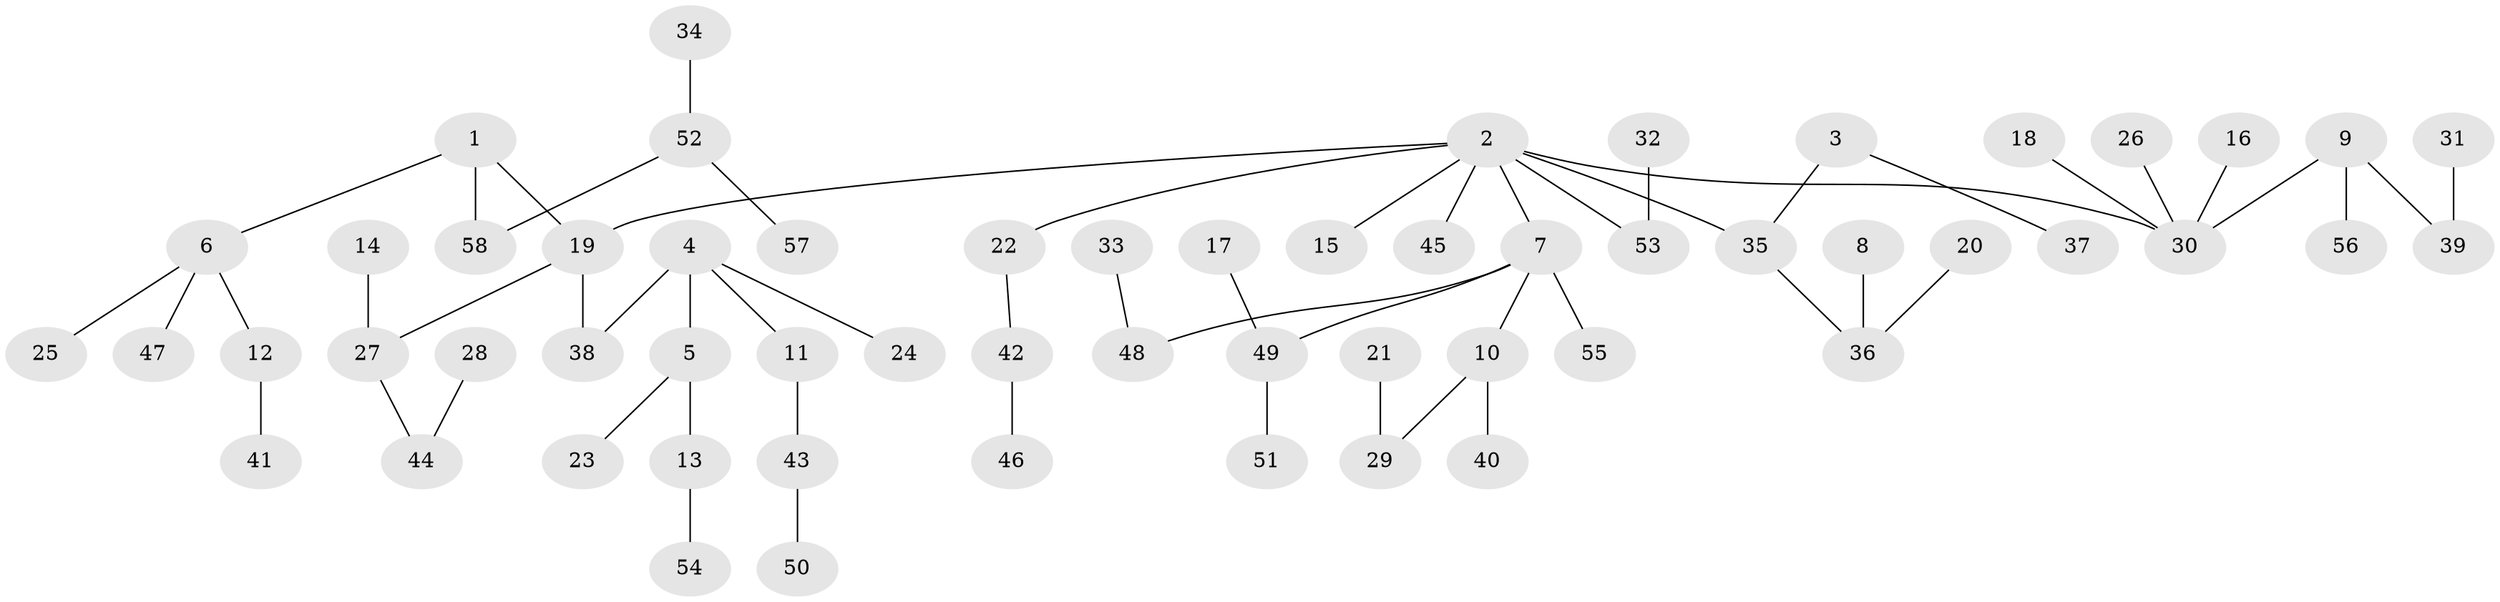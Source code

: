 // original degree distribution, {8: 0.008695652173913044, 5: 0.05217391304347826, 4: 0.06086956521739131, 3: 0.1391304347826087, 6: 0.008695652173913044, 2: 0.20869565217391303, 1: 0.5217391304347826}
// Generated by graph-tools (version 1.1) at 2025/37/03/04/25 23:37:16]
// undirected, 58 vertices, 57 edges
graph export_dot {
  node [color=gray90,style=filled];
  1;
  2;
  3;
  4;
  5;
  6;
  7;
  8;
  9;
  10;
  11;
  12;
  13;
  14;
  15;
  16;
  17;
  18;
  19;
  20;
  21;
  22;
  23;
  24;
  25;
  26;
  27;
  28;
  29;
  30;
  31;
  32;
  33;
  34;
  35;
  36;
  37;
  38;
  39;
  40;
  41;
  42;
  43;
  44;
  45;
  46;
  47;
  48;
  49;
  50;
  51;
  52;
  53;
  54;
  55;
  56;
  57;
  58;
  1 -- 6 [weight=1.0];
  1 -- 19 [weight=1.0];
  1 -- 58 [weight=1.0];
  2 -- 7 [weight=1.0];
  2 -- 15 [weight=1.0];
  2 -- 19 [weight=1.0];
  2 -- 22 [weight=1.0];
  2 -- 30 [weight=1.0];
  2 -- 35 [weight=1.0];
  2 -- 45 [weight=1.0];
  2 -- 53 [weight=1.0];
  3 -- 35 [weight=1.0];
  3 -- 37 [weight=1.0];
  4 -- 5 [weight=1.0];
  4 -- 11 [weight=1.0];
  4 -- 24 [weight=1.0];
  4 -- 38 [weight=1.0];
  5 -- 13 [weight=1.0];
  5 -- 23 [weight=1.0];
  6 -- 12 [weight=1.0];
  6 -- 25 [weight=1.0];
  6 -- 47 [weight=1.0];
  7 -- 10 [weight=1.0];
  7 -- 48 [weight=1.0];
  7 -- 49 [weight=1.0];
  7 -- 55 [weight=1.0];
  8 -- 36 [weight=1.0];
  9 -- 30 [weight=1.0];
  9 -- 39 [weight=1.0];
  9 -- 56 [weight=1.0];
  10 -- 29 [weight=1.0];
  10 -- 40 [weight=1.0];
  11 -- 43 [weight=1.0];
  12 -- 41 [weight=1.0];
  13 -- 54 [weight=1.0];
  14 -- 27 [weight=1.0];
  16 -- 30 [weight=1.0];
  17 -- 49 [weight=1.0];
  18 -- 30 [weight=1.0];
  19 -- 27 [weight=1.0];
  19 -- 38 [weight=1.0];
  20 -- 36 [weight=1.0];
  21 -- 29 [weight=1.0];
  22 -- 42 [weight=1.0];
  26 -- 30 [weight=1.0];
  27 -- 44 [weight=1.0];
  28 -- 44 [weight=1.0];
  31 -- 39 [weight=1.0];
  32 -- 53 [weight=1.0];
  33 -- 48 [weight=1.0];
  34 -- 52 [weight=1.0];
  35 -- 36 [weight=1.0];
  42 -- 46 [weight=1.0];
  43 -- 50 [weight=1.0];
  49 -- 51 [weight=1.0];
  52 -- 57 [weight=1.0];
  52 -- 58 [weight=1.0];
}
